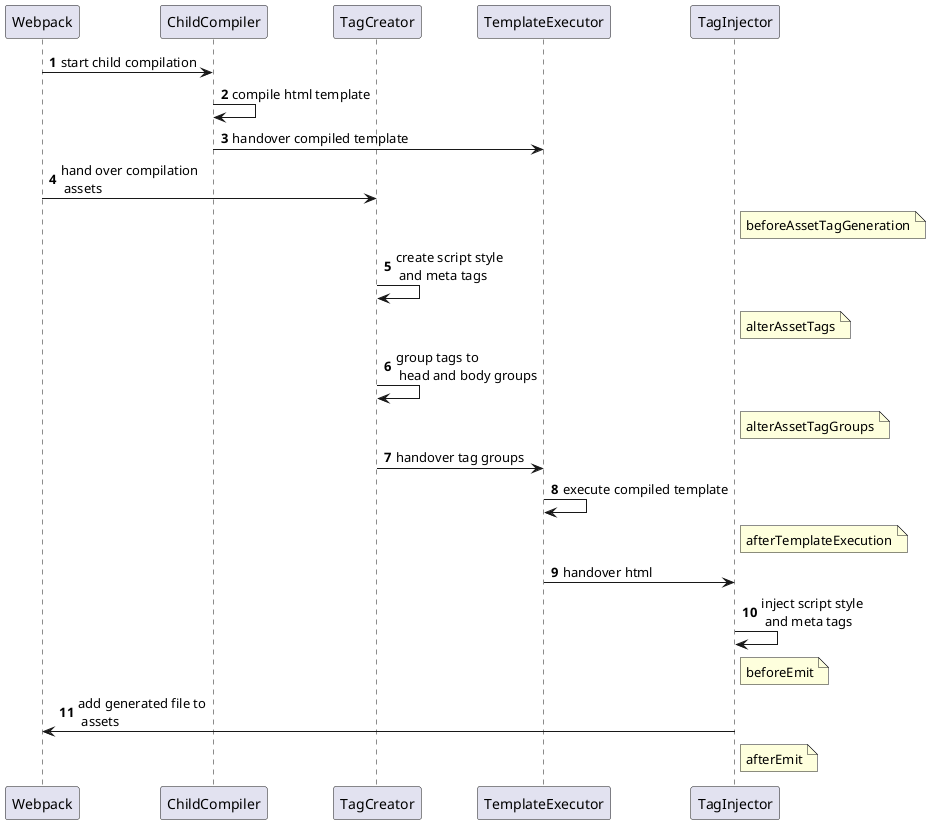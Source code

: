 @startuml
' See docs http://plantuml.com/sequence.html
'
' generate png:
' npm run puml
autonumber

participant Webpack
participant ChildCompiler
participant TagCreator
participant TemplateExecutor
participant TagInjector

Webpack -> ChildCompiler : start child compilation
ChildCompiler -> ChildCompiler : compile html template
ChildCompiler -> TemplateExecutor : handover compiled template
Webpack -> TagCreator : hand over compilation\n assets
note right of TagInjector: beforeAssetTagGeneration
TagCreator -> TagCreator : create script style\n and meta tags
note right of TagInjector: alterAssetTags
TagCreator -> TagCreator : group tags to\n head and body groups
note right of TagInjector: alterAssetTagGroups
TagCreator -> TemplateExecutor : handover tag groups
TemplateExecutor -> TemplateExecutor : execute compiled template
note right of TagInjector: afterTemplateExecution
TemplateExecutor -> TagInjector : handover html
TagInjector -> TagInjector : inject script style\n and meta tags
note right of TagInjector: beforeEmit
TagInjector -> Webpack : add generated file to\n assets
note right of TagInjector: afterEmit

@enduml